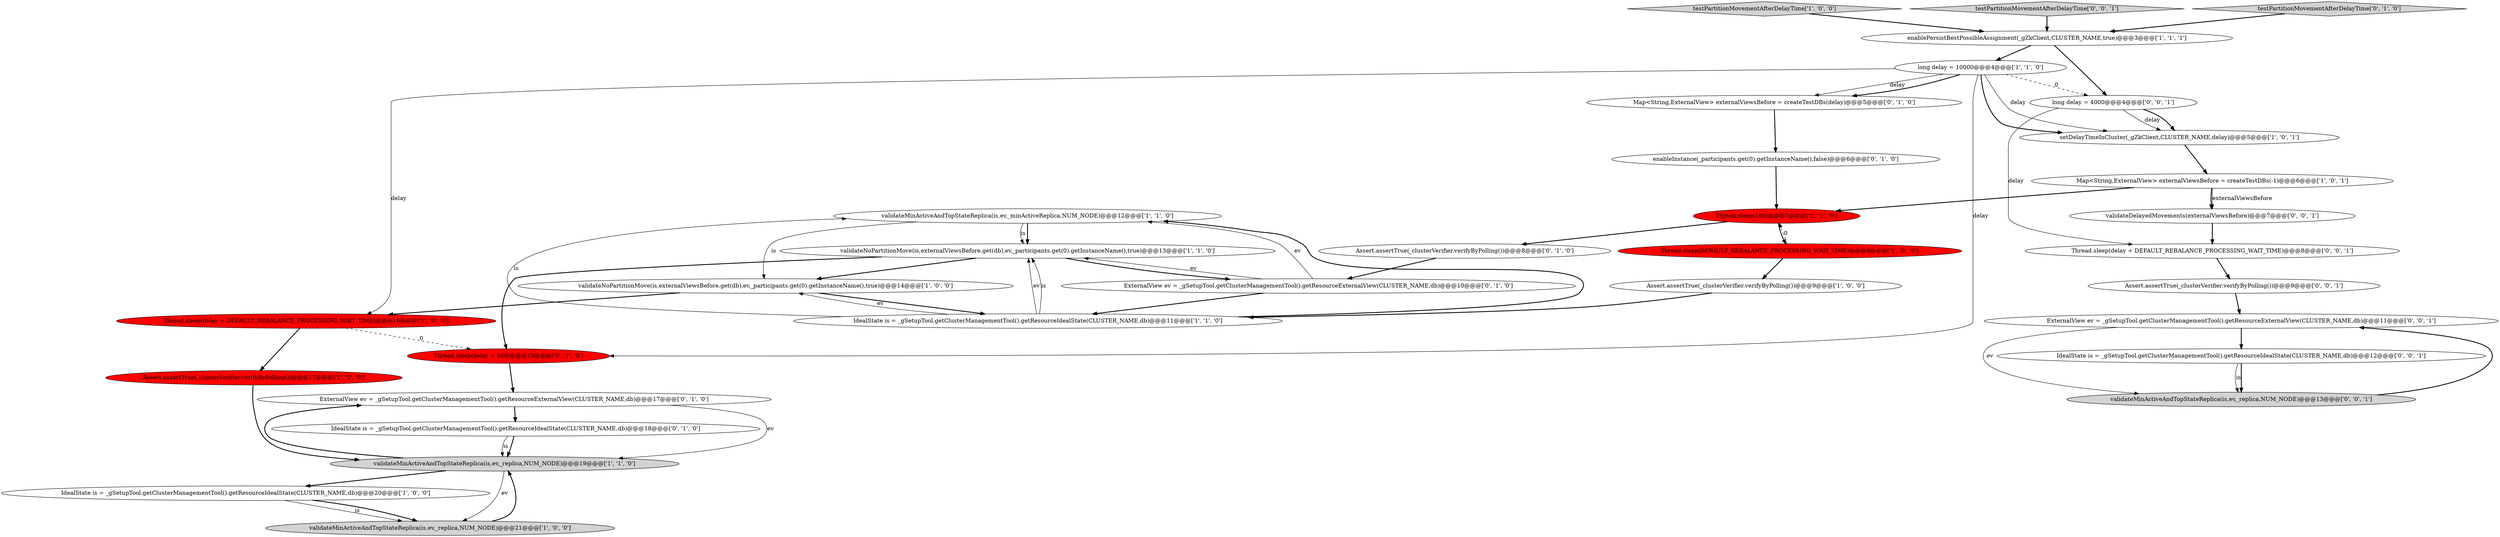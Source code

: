 digraph {
1 [style = filled, label = "validateMinActiveAndTopStateReplica(is,ev,_minActiveReplica,NUM_NODE)@@@12@@@['1', '1', '0']", fillcolor = white, shape = ellipse image = "AAA0AAABBB1BBB"];
13 [style = filled, label = "IdealState is = _gSetupTool.getClusterManagementTool().getResourceIdealState(CLUSTER_NAME,db)@@@20@@@['1', '0', '0']", fillcolor = white, shape = ellipse image = "AAA0AAABBB1BBB"];
14 [style = filled, label = "Assert.assertTrue(_clusterVerifier.verifyByPolling())@@@9@@@['1', '0', '0']", fillcolor = white, shape = ellipse image = "AAA0AAABBB1BBB"];
18 [style = filled, label = "IdealState is = _gSetupTool.getClusterManagementTool().getResourceIdealState(CLUSTER_NAME,db)@@@18@@@['0', '1', '0']", fillcolor = white, shape = ellipse image = "AAA0AAABBB2BBB"];
30 [style = filled, label = "Thread.sleep(delay + DEFAULT_REBALANCE_PROCESSING_WAIT_TIME)@@@8@@@['0', '0', '1']", fillcolor = white, shape = ellipse image = "AAA0AAABBB3BBB"];
10 [style = filled, label = "setDelayTimeInCluster(_gZkClient,CLUSTER_NAME,delay)@@@5@@@['1', '0', '1']", fillcolor = white, shape = ellipse image = "AAA0AAABBB1BBB"];
9 [style = filled, label = "enablePersistBestPossibleAssignment(_gZkClient,CLUSTER_NAME,true)@@@3@@@['1', '1', '1']", fillcolor = white, shape = ellipse image = "AAA0AAABBB1BBB"];
12 [style = filled, label = "testPartitionMovementAfterDelayTime['1', '0', '0']", fillcolor = lightgray, shape = diamond image = "AAA0AAABBB1BBB"];
2 [style = filled, label = "validateNoPartitionMove(is,externalViewsBefore.get(db),ev,_participants.get(0).getInstanceName(),true)@@@13@@@['1', '1', '0']", fillcolor = white, shape = ellipse image = "AAA0AAABBB1BBB"];
0 [style = filled, label = "Map<String,ExternalView> externalViewsBefore = createTestDBs(-1)@@@6@@@['1', '0', '1']", fillcolor = white, shape = ellipse image = "AAA0AAABBB1BBB"];
3 [style = filled, label = "validateMinActiveAndTopStateReplica(is,ev,_replica,NUM_NODE)@@@19@@@['1', '1', '0']", fillcolor = lightgray, shape = ellipse image = "AAA0AAABBB1BBB"];
5 [style = filled, label = "long delay = 10000@@@4@@@['1', '1', '0']", fillcolor = white, shape = ellipse image = "AAA0AAABBB1BBB"];
23 [style = filled, label = "enableInstance(_participants.get(0).getInstanceName(),false)@@@6@@@['0', '1', '0']", fillcolor = white, shape = ellipse image = "AAA0AAABBB2BBB"];
11 [style = filled, label = "validateNoPartitionMove(is,externalViewsBefore.get(db),ev,_participants.get(0).getInstanceName(),true)@@@14@@@['1', '0', '0']", fillcolor = white, shape = ellipse image = "AAA0AAABBB1BBB"];
27 [style = filled, label = "long delay = 4000@@@4@@@['0', '0', '1']", fillcolor = white, shape = ellipse image = "AAA0AAABBB3BBB"];
24 [style = filled, label = "ExternalView ev = _gSetupTool.getClusterManagementTool().getResourceExternalView(CLUSTER_NAME,db)@@@10@@@['0', '1', '0']", fillcolor = white, shape = ellipse image = "AAA0AAABBB2BBB"];
25 [style = filled, label = "testPartitionMovementAfterDelayTime['0', '0', '1']", fillcolor = lightgray, shape = diamond image = "AAA0AAABBB3BBB"];
20 [style = filled, label = "testPartitionMovementAfterDelayTime['0', '1', '0']", fillcolor = lightgray, shape = diamond image = "AAA0AAABBB2BBB"];
6 [style = filled, label = "validateMinActiveAndTopStateReplica(is,ev,_replica,NUM_NODE)@@@21@@@['1', '0', '0']", fillcolor = lightgray, shape = ellipse image = "AAA0AAABBB1BBB"];
7 [style = filled, label = "Thread.sleep(delay + DEFAULT_REBALANCE_PROCESSING_WAIT_TIME)@@@16@@@['1', '0', '0']", fillcolor = red, shape = ellipse image = "AAA1AAABBB1BBB"];
21 [style = filled, label = "Map<String,ExternalView> externalViewsBefore = createTestDBs(delay)@@@5@@@['0', '1', '0']", fillcolor = white, shape = ellipse image = "AAA0AAABBB2BBB"];
31 [style = filled, label = "ExternalView ev = _gSetupTool.getClusterManagementTool().getResourceExternalView(CLUSTER_NAME,db)@@@11@@@['0', '0', '1']", fillcolor = white, shape = ellipse image = "AAA0AAABBB3BBB"];
15 [style = filled, label = "Thread.sleep(100)@@@7@@@['1', '1', '0']", fillcolor = red, shape = ellipse image = "AAA1AAABBB1BBB"];
22 [style = filled, label = "Assert.assertTrue(_clusterVerifier.verifyByPolling())@@@8@@@['0', '1', '0']", fillcolor = white, shape = ellipse image = "AAA0AAABBB2BBB"];
17 [style = filled, label = "Thread.sleep(delay + 500)@@@15@@@['0', '1', '0']", fillcolor = red, shape = ellipse image = "AAA1AAABBB2BBB"];
19 [style = filled, label = "ExternalView ev = _gSetupTool.getClusterManagementTool().getResourceExternalView(CLUSTER_NAME,db)@@@17@@@['0', '1', '0']", fillcolor = white, shape = ellipse image = "AAA0AAABBB2BBB"];
16 [style = filled, label = "Assert.assertTrue(_clusterVerifier.verifyByPolling())@@@17@@@['1', '0', '0']", fillcolor = red, shape = ellipse image = "AAA1AAABBB1BBB"];
26 [style = filled, label = "IdealState is = _gSetupTool.getClusterManagementTool().getResourceIdealState(CLUSTER_NAME,db)@@@12@@@['0', '0', '1']", fillcolor = white, shape = ellipse image = "AAA0AAABBB3BBB"];
28 [style = filled, label = "validateMinActiveAndTopStateReplica(is,ev,_replica,NUM_NODE)@@@13@@@['0', '0', '1']", fillcolor = lightgray, shape = ellipse image = "AAA0AAABBB3BBB"];
32 [style = filled, label = "validateDelayedMovements(externalViewsBefore)@@@7@@@['0', '0', '1']", fillcolor = white, shape = ellipse image = "AAA0AAABBB3BBB"];
4 [style = filled, label = "IdealState is = _gSetupTool.getClusterManagementTool().getResourceIdealState(CLUSTER_NAME,db)@@@11@@@['1', '1', '0']", fillcolor = white, shape = ellipse image = "AAA0AAABBB1BBB"];
29 [style = filled, label = "Assert.assertTrue(_clusterVerifier.verifyByPolling())@@@9@@@['0', '0', '1']", fillcolor = white, shape = ellipse image = "AAA0AAABBB3BBB"];
8 [style = filled, label = "Thread.sleep(DEFAULT_REBALANCE_PROCESSING_WAIT_TIME)@@@8@@@['1', '0', '0']", fillcolor = red, shape = ellipse image = "AAA1AAABBB1BBB"];
2->17 [style = bold, label=""];
26->28 [style = solid, label="is"];
16->3 [style = bold, label=""];
5->10 [style = bold, label=""];
6->3 [style = bold, label=""];
18->3 [style = bold, label=""];
5->17 [style = solid, label="delay"];
19->18 [style = bold, label=""];
13->6 [style = solid, label="is"];
27->10 [style = solid, label="delay"];
20->9 [style = bold, label=""];
7->17 [style = dashed, label="0"];
31->28 [style = solid, label="ev"];
28->31 [style = bold, label=""];
29->31 [style = bold, label=""];
11->4 [style = bold, label=""];
25->9 [style = bold, label=""];
8->15 [style = dashed, label="0"];
23->15 [style = bold, label=""];
8->14 [style = bold, label=""];
18->3 [style = solid, label="is"];
5->21 [style = solid, label="delay"];
12->9 [style = bold, label=""];
32->30 [style = bold, label=""];
5->7 [style = solid, label="delay"];
17->19 [style = bold, label=""];
0->15 [style = bold, label=""];
30->29 [style = bold, label=""];
27->30 [style = solid, label="delay"];
15->22 [style = bold, label=""];
24->2 [style = solid, label="ev"];
9->27 [style = bold, label=""];
5->21 [style = bold, label=""];
31->26 [style = bold, label=""];
5->27 [style = dashed, label="0"];
24->4 [style = bold, label=""];
4->2 [style = solid, label="ev"];
3->19 [style = bold, label=""];
4->11 [style = solid, label="ev"];
3->6 [style = solid, label="ev"];
4->2 [style = solid, label="is"];
24->1 [style = solid, label="ev"];
27->10 [style = bold, label=""];
10->0 [style = bold, label=""];
7->16 [style = bold, label=""];
0->32 [style = solid, label="externalViewsBefore"];
9->5 [style = bold, label=""];
3->13 [style = bold, label=""];
19->3 [style = solid, label="ev"];
4->1 [style = solid, label="is"];
4->1 [style = bold, label=""];
1->2 [style = bold, label=""];
1->2 [style = solid, label="is"];
26->28 [style = bold, label=""];
22->24 [style = bold, label=""];
13->6 [style = bold, label=""];
2->24 [style = bold, label=""];
0->32 [style = bold, label=""];
5->10 [style = solid, label="delay"];
1->11 [style = solid, label="is"];
15->8 [style = bold, label=""];
2->11 [style = bold, label=""];
11->7 [style = bold, label=""];
14->4 [style = bold, label=""];
21->23 [style = bold, label=""];
}
